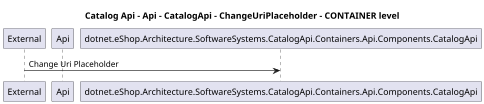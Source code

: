 @startuml
skinparam dpi 60

title Catalog Api - Api - CatalogApi - ChangeUriPlaceholder - CONTAINER level

participant "External" as C4InterFlow.Utils.ExternalSystem
participant "Api" as dotnet.eShop.Architecture.SoftwareSystems.CatalogApi.Containers.Api

C4InterFlow.Utils.ExternalSystem -> dotnet.eShop.Architecture.SoftwareSystems.CatalogApi.Containers.Api.Components.CatalogApi : Change Uri Placeholder


@enduml
